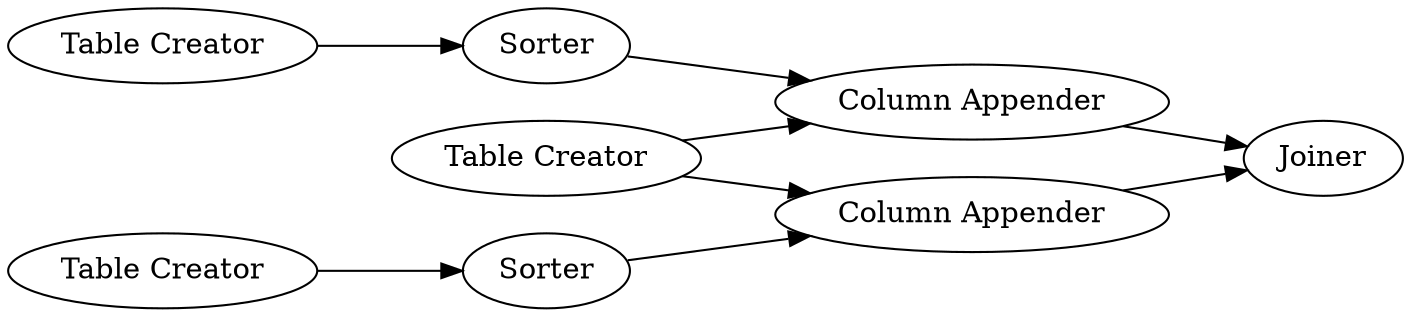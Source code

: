digraph {
	4 -> 7
	5 -> 8
	6 -> 5
	7 -> 8
	3 -> 5
	2 -> 4
	6 -> 7
	1 -> 3
	5 [label="Column Appender"]
	1 [label="Table Creator"]
	7 [label="Column Appender"]
	4 [label=Sorter]
	8 [label=Joiner]
	6 [label="Table Creator"]
	3 [label=Sorter]
	2 [label="Table Creator"]
	rankdir=LR
}
